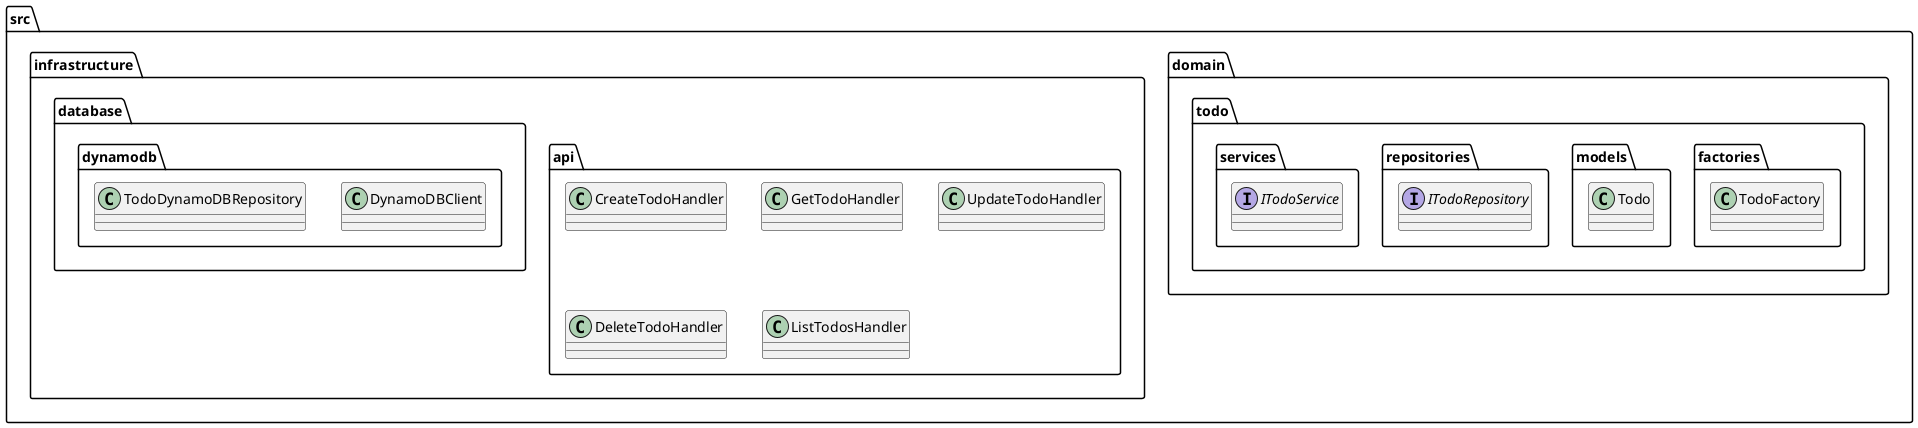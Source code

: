@startuml

package "src" {
  package "domain" {
    package "todo" {
      package "factories" {
        class TodoFactory
      }
      
      package "models" {
        class Todo
      }
      
      package "repositories" {
        interface ITodoRepository
      }
      
      package "services" {
        interface ITodoService
      }
    }
  }
  
  package "infrastructure" {
    package "api" {
      class CreateTodoHandler
      class GetTodoHandler
      class UpdateTodoHandler
      class DeleteTodoHandler
      class ListTodosHandler
    }
    package "database" {
      package "dynamodb" {
        class DynamoDBClient
        class TodoDynamoDBRepository
      }
    }
  }
}

@enduml
